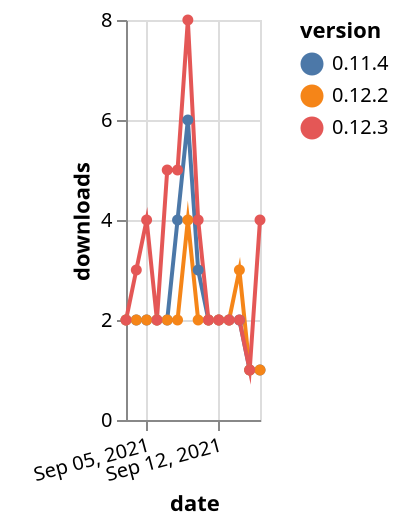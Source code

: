 {"$schema": "https://vega.github.io/schema/vega-lite/v5.json", "description": "A simple bar chart with embedded data.", "data": {"values": [{"date": "2021-09-03", "total": 2739, "delta": 2, "version": "0.11.4"}, {"date": "2021-09-04", "total": 2741, "delta": 2, "version": "0.11.4"}, {"date": "2021-09-05", "total": 2743, "delta": 2, "version": "0.11.4"}, {"date": "2021-09-06", "total": 2745, "delta": 2, "version": "0.11.4"}, {"date": "2021-09-07", "total": 2747, "delta": 2, "version": "0.11.4"}, {"date": "2021-09-08", "total": 2751, "delta": 4, "version": "0.11.4"}, {"date": "2021-09-09", "total": 2757, "delta": 6, "version": "0.11.4"}, {"date": "2021-09-10", "total": 2760, "delta": 3, "version": "0.11.4"}, {"date": "2021-09-11", "total": 2762, "delta": 2, "version": "0.11.4"}, {"date": "2021-09-12", "total": 2764, "delta": 2, "version": "0.11.4"}, {"date": "2021-09-13", "total": 2766, "delta": 2, "version": "0.11.4"}, {"date": "2021-09-14", "total": 2768, "delta": 2, "version": "0.11.4"}, {"date": "2021-09-15", "total": 2769, "delta": 1, "version": "0.11.4"}, {"date": "2021-09-16", "total": 2770, "delta": 1, "version": "0.11.4"}, {"date": "2021-09-03", "total": 1615, "delta": 2, "version": "0.12.2"}, {"date": "2021-09-04", "total": 1617, "delta": 2, "version": "0.12.2"}, {"date": "2021-09-05", "total": 1619, "delta": 2, "version": "0.12.2"}, {"date": "2021-09-06", "total": 1621, "delta": 2, "version": "0.12.2"}, {"date": "2021-09-07", "total": 1623, "delta": 2, "version": "0.12.2"}, {"date": "2021-09-08", "total": 1625, "delta": 2, "version": "0.12.2"}, {"date": "2021-09-09", "total": 1629, "delta": 4, "version": "0.12.2"}, {"date": "2021-09-10", "total": 1631, "delta": 2, "version": "0.12.2"}, {"date": "2021-09-11", "total": 1633, "delta": 2, "version": "0.12.2"}, {"date": "2021-09-12", "total": 1635, "delta": 2, "version": "0.12.2"}, {"date": "2021-09-13", "total": 1637, "delta": 2, "version": "0.12.2"}, {"date": "2021-09-14", "total": 1640, "delta": 3, "version": "0.12.2"}, {"date": "2021-09-15", "total": 1641, "delta": 1, "version": "0.12.2"}, {"date": "2021-09-16", "total": 1642, "delta": 1, "version": "0.12.2"}, {"date": "2021-09-03", "total": 1975, "delta": 2, "version": "0.12.3"}, {"date": "2021-09-04", "total": 1978, "delta": 3, "version": "0.12.3"}, {"date": "2021-09-05", "total": 1982, "delta": 4, "version": "0.12.3"}, {"date": "2021-09-06", "total": 1984, "delta": 2, "version": "0.12.3"}, {"date": "2021-09-07", "total": 1989, "delta": 5, "version": "0.12.3"}, {"date": "2021-09-08", "total": 1994, "delta": 5, "version": "0.12.3"}, {"date": "2021-09-09", "total": 2002, "delta": 8, "version": "0.12.3"}, {"date": "2021-09-10", "total": 2006, "delta": 4, "version": "0.12.3"}, {"date": "2021-09-11", "total": 2008, "delta": 2, "version": "0.12.3"}, {"date": "2021-09-12", "total": 2010, "delta": 2, "version": "0.12.3"}, {"date": "2021-09-13", "total": 2012, "delta": 2, "version": "0.12.3"}, {"date": "2021-09-14", "total": 2014, "delta": 2, "version": "0.12.3"}, {"date": "2021-09-15", "total": 2015, "delta": 1, "version": "0.12.3"}, {"date": "2021-09-16", "total": 2019, "delta": 4, "version": "0.12.3"}]}, "width": "container", "mark": {"type": "line", "point": {"filled": true}}, "encoding": {"x": {"field": "date", "type": "temporal", "timeUnit": "yearmonthdate", "title": "date", "axis": {"labelAngle": -15}}, "y": {"field": "delta", "type": "quantitative", "title": "downloads"}, "color": {"field": "version", "type": "nominal"}, "tooltip": {"field": "delta"}}}